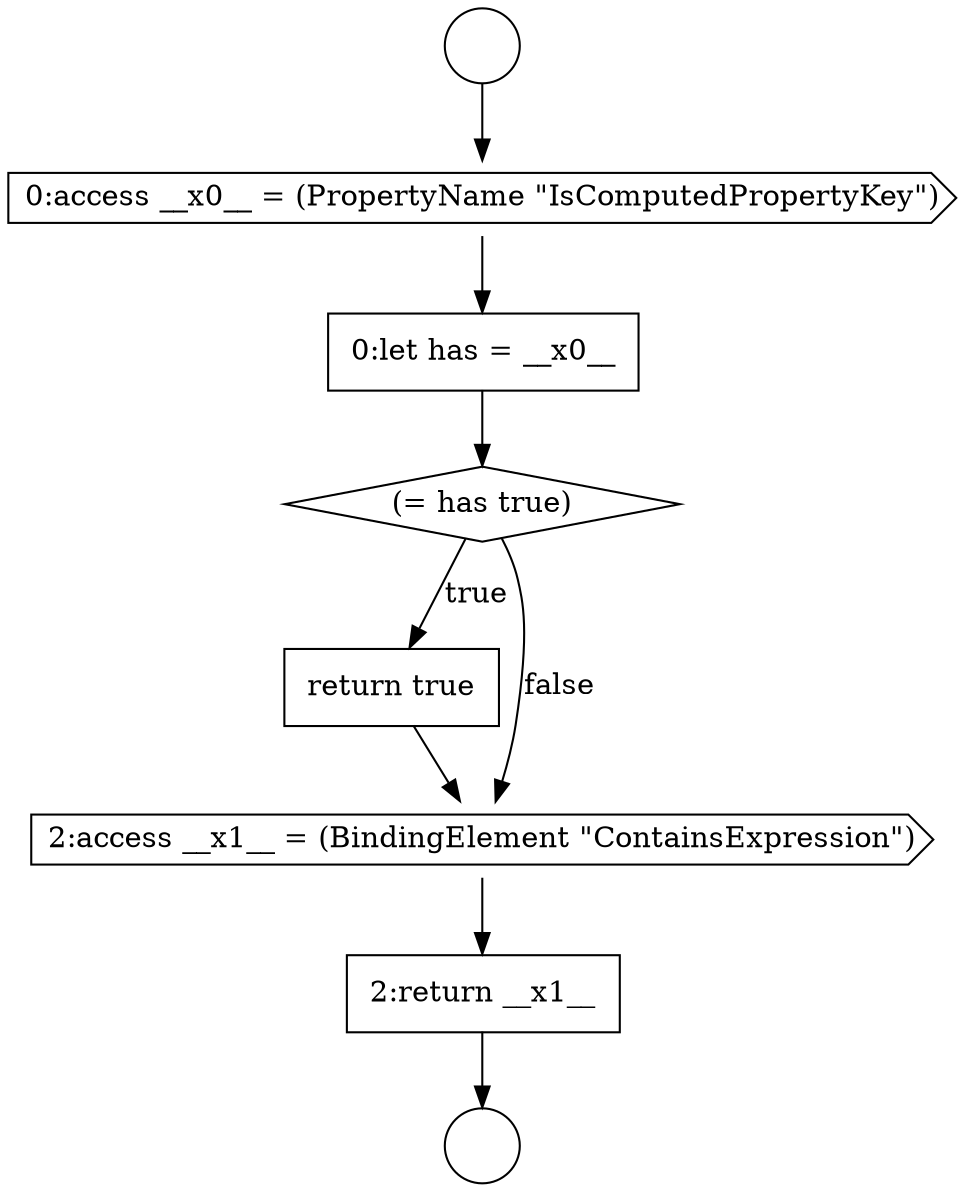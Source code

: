 digraph {
  node5797 [shape=none, margin=0, label=<<font color="black">
    <table border="0" cellborder="1" cellspacing="0" cellpadding="10">
      <tr><td align="left">0:let has = __x0__</td></tr>
    </table>
  </font>> color="black" fillcolor="white" style=filled]
  node5794 [shape=circle label=" " color="black" fillcolor="white" style=filled]
  node5798 [shape=diamond, label=<<font color="black">(= has true)</font>> color="black" fillcolor="white" style=filled]
  node5801 [shape=none, margin=0, label=<<font color="black">
    <table border="0" cellborder="1" cellspacing="0" cellpadding="10">
      <tr><td align="left">2:return __x1__</td></tr>
    </table>
  </font>> color="black" fillcolor="white" style=filled]
  node5799 [shape=none, margin=0, label=<<font color="black">
    <table border="0" cellborder="1" cellspacing="0" cellpadding="10">
      <tr><td align="left">return true</td></tr>
    </table>
  </font>> color="black" fillcolor="white" style=filled]
  node5795 [shape=circle label=" " color="black" fillcolor="white" style=filled]
  node5800 [shape=cds, label=<<font color="black">2:access __x1__ = (BindingElement &quot;ContainsExpression&quot;)</font>> color="black" fillcolor="white" style=filled]
  node5796 [shape=cds, label=<<font color="black">0:access __x0__ = (PropertyName &quot;IsComputedPropertyKey&quot;)</font>> color="black" fillcolor="white" style=filled]
  node5797 -> node5798 [ color="black"]
  node5800 -> node5801 [ color="black"]
  node5801 -> node5795 [ color="black"]
  node5799 -> node5800 [ color="black"]
  node5794 -> node5796 [ color="black"]
  node5798 -> node5799 [label=<<font color="black">true</font>> color="black"]
  node5798 -> node5800 [label=<<font color="black">false</font>> color="black"]
  node5796 -> node5797 [ color="black"]
}
